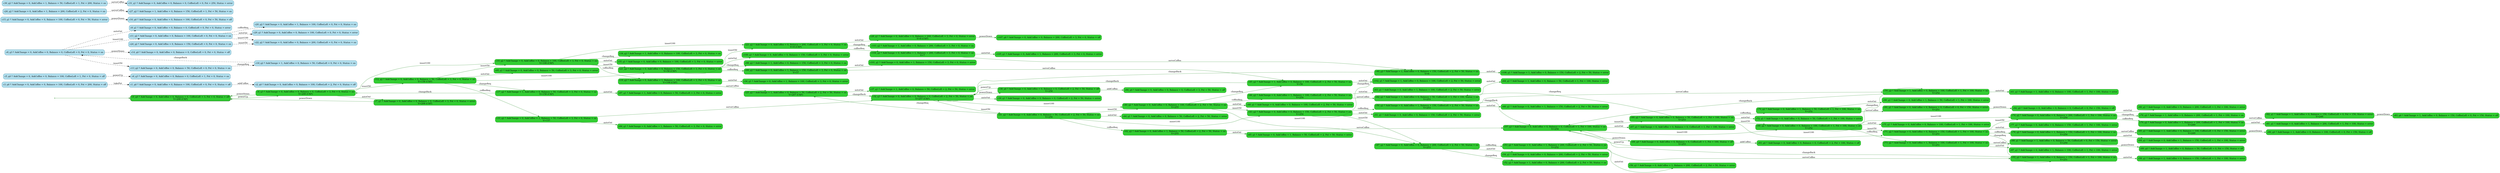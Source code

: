 digraph g {

	rankdir="LR"

	__invisible__[shape="point", color="forestgreen"]
	c0_q4[label="c0_q4 ≝ AskChange = 0, AskCoffee = 0, Balance = 0, CoffeeLeft = 3, Pot = 0, Status = off\nV=208 (CXP)", shape="box", style="rounded, filled", color="forestgreen", fillcolor="limegreen", penwidth=3] // Initial
	c4_q3[label="c4_q3 ≝ AskChange = 0, AskCoffee = 0, Balance = 0, CoffeeLeft = 3, Pot = 0, Status = on\nV=208 (CXP)", shape="box", style="rounded, filled", color="forestgreen", fillcolor="limegreen"]
	c7_q1[label="c7_q1 ≝ AskChange = 0, AskCoffee = 0, Balance = 0, CoffeeLeft = 3, Pot = 0, Status = error\nV=208 (CXP)", shape="box", style="rounded, filled", color="forestgreen", fillcolor="limegreen"]
	c10_q2[label="c10_q2 ≝ AskChange = 0, AskCoffee = 0, Balance = 100, CoffeeLeft = 3, Pot = 0, Status = on\nV=108 (CXP)", shape="box", style="rounded, filled", color="forestgreen", fillcolor="limegreen"]
	c19_q2[label="c19_q2 ≝ AskChange = 0, AskCoffee = 1, Balance = 100, CoffeeLeft = 3, Pot = 0, Status = on\nV=108 (CXP)", shape="box", style="rounded, filled", color="forestgreen", fillcolor="limegreen"]
	c25_q2[label="c25_q2 ≝ AskChange = 1, AskCoffee = 0, Balance = 50, CoffeeLeft = 2, Pot = 50, Status = on\nV=207 (CXP)", shape="box", style="rounded, filled", color="forestgreen", fillcolor="limegreen"]
	c32_q3[label="c32_q3 ≝ AskChange = 0, AskCoffee = 0, Balance = 0, CoffeeLeft = 2, Pot = 50, Status = on\nV=257 (CXP)", shape="box", style="rounded, filled", color="forestgreen", fillcolor="limegreen"]
	c38_q4[label="c38_q4 ≝ AskChange = 0, AskCoffee = 0, Balance = 0, CoffeeLeft = 2, Pot = 50, Status = off\nV=256", shape="box", style="rounded, filled", color="forestgreen", fillcolor="limegreen"]
	c94_q4[label="c94_q4 ≝ AskChange = 0, AskCoffee = 0, Balance = 0, CoffeeLeft = 3, Pot = 50, Status = off", shape="box", style="rounded, filled", color="forestgreen", fillcolor="limegreen"]
	c39_q1[label="c39_q1 ≝ AskChange = 0, AskCoffee = 0, Balance = 0, CoffeeLeft = 2, Pot = 50, Status = error", shape="box", style="rounded, filled", color="forestgreen", fillcolor="limegreen"]
	c40_q2[label="c40_q2 ≝ AskChange = 0, AskCoffee = 0, Balance = 100, CoffeeLeft = 2, Pot = 50, Status = on\nV=255", shape="box", style="rounded, filled", color="forestgreen", fillcolor="limegreen"]
	c45_q2[label="c45_q2 ≝ AskChange = 1, AskCoffee = 0, Balance = 100, CoffeeLeft = 2, Pot = 50, Status = on\nV=56", shape="box", style="rounded, filled", color="forestgreen", fillcolor="limegreen"]
	c102_q1[label="c102_q1 ≝ AskChange = 1, AskCoffee = 0, Balance = 100, CoffeeLeft = 2, Pot = 50, Status = error", shape="box", style="rounded, filled", color="forestgreen", fillcolor="limegreen"]
	c46_q2[label="c46_q2 ≝ AskChange = 0, AskCoffee = 1, Balance = 100, CoffeeLeft = 2, Pot = 50, Status = on\nV=254", shape="box", style="rounded, filled", color="forestgreen", fillcolor="limegreen"]
	c62_q2[label="c62_q2 ≝ AskChange = 1, AskCoffee = 0, Balance = 50, CoffeeLeft = 1, Pot = 100, Status = on\nV=253", shape="box", style="rounded, filled", color="forestgreen", fillcolor="limegreen"]
	c57_q3[label="c57_q3 ≝ AskChange = 0, AskCoffee = 0, Balance = 0, CoffeeLeft = 1, Pot = 100, Status = on\nV=254", shape="box", style="rounded, filled", color="forestgreen", fillcolor="limegreen"]
	c66_q4[label="c66_q4 ≝ AskChange = 0, AskCoffee = 0, Balance = 0, CoffeeLeft = 1, Pot = 100, Status = off\nV=253", shape="box", style="rounded, filled", color="forestgreen", fillcolor="limegreen"]
	c93_q4[label="c93_q4 ≝ AskChange = 0, AskCoffee = 0, Balance = 0, CoffeeLeft = 2, Pot = 100, Status = off", shape="box", style="rounded, filled", color="forestgreen", fillcolor="limegreen"]
	c67_q1[label="c67_q1 ≝ AskChange = 0, AskCoffee = 0, Balance = 0, CoffeeLeft = 1, Pot = 100, Status = error", shape="box", style="rounded, filled", color="forestgreen", fillcolor="limegreen"]
	c68_q2[label="c68_q2 ≝ AskChange = 0, AskCoffee = 0, Balance = 100, CoffeeLeft = 1, Pot = 100, Status = on\nV=252", shape="box", style="rounded, filled", color="forestgreen", fillcolor="limegreen"]
	c59_q2[label="c59_q2 ≝ AskChange = 1, AskCoffee = 0, Balance = 100, CoffeeLeft = 1, Pot = 100, Status = on\nV=252", shape="box", style="rounded, filled", color="forestgreen", fillcolor="limegreen"]
	c61_q1[label="c61_q1 ≝ AskChange = 1, AskCoffee = 0, Balance = 100, CoffeeLeft = 1, Pot = 100, Status = error", shape="box", style="rounded, filled", color="forestgreen", fillcolor="limegreen"]
	c73_q2[label="c73_q2 ≝ AskChange = 0, AskCoffee = 1, Balance = 100, CoffeeLeft = 1, Pot = 100, Status = on\nV=251", shape="box", style="rounded, filled", color="forestgreen", fillcolor="limegreen"]
	c87_q1[label="c87_q1 ≝ AskChange = 0, AskCoffee = 1, Balance = 100, CoffeeLeft = 1, Pot = 100, Status = error", shape="box", style="rounded, filled", color="forestgreen", fillcolor="limegreen"]
	c88_q1[label="c88_q1 ≝ AskChange = 1, AskCoffee = 0, Balance = 50, CoffeeLeft = 0, Pot = 150, Status = error\nV=250", shape="box", style="rounded, filled", color="forestgreen", fillcolor="limegreen"]
	c89_q4[label="c89_q4 ≝ AskChange = 1, AskCoffee = 0, Balance = 50, CoffeeLeft = 0, Pot = 150, Status = off", shape="box", style="rounded, filled", color="forestgreen", fillcolor="limegreen"]
	c74_q2[label="c74_q2 ≝ AskChange = 0, AskCoffee = 0, Balance = 200, CoffeeLeft = 1, Pot = 100, Status = on\nV=250", shape="box", style="rounded, filled", color="forestgreen", fillcolor="limegreen"]
	c78_q2[label="c78_q2 ≝ AskChange = 1, AskCoffee = 0, Balance = 200, CoffeeLeft = 1, Pot = 100, Status = on", shape="box", style="rounded, filled", color="forestgreen", fillcolor="limegreen"]
	c79_q2[label="c79_q2 ≝ AskChange = 0, AskCoffee = 1, Balance = 200, CoffeeLeft = 1, Pot = 100, Status = on\nV=249", shape="box", style="rounded, filled", color="forestgreen", fillcolor="limegreen"]
	c81_q1[label="c81_q1 ≝ AskChange = 0, AskCoffee = 1, Balance = 200, CoffeeLeft = 1, Pot = 100, Status = error", shape="box", style="rounded, filled", color="forestgreen", fillcolor="limegreen"]
	c82_q1[label="c82_q1 ≝ AskChange = 1, AskCoffee = 0, Balance = 150, CoffeeLeft = 0, Pot = 150, Status = error\nV=248", shape="box", style="rounded, filled", color="forestgreen", fillcolor="limegreen"]
	c83_q4[label="c83_q4 ≝ AskChange = 1, AskCoffee = 0, Balance = 150, CoffeeLeft = 0, Pot = 150, Status = off", shape="box", style="rounded, filled", color="forestgreen", fillcolor="limegreen"]
	c80_q1[label="c80_q1 ≝ AskChange = 0, AskCoffee = 0, Balance = 200, CoffeeLeft = 1, Pot = 100, Status = error", shape="box", style="rounded, filled", color="forestgreen", fillcolor="limegreen"]
	c71_q2[label="c71_q2 ≝ AskChange = 0, AskCoffee = 0, Balance = 150, CoffeeLeft = 1, Pot = 100, Status = on\nV=251", shape="box", style="rounded, filled", color="forestgreen", fillcolor="limegreen"]
	c55_q2[label="c55_q2 ≝ AskChange = 1, AskCoffee = 0, Balance = 150, CoffeeLeft = 1, Pot = 100, Status = on\nV=251", shape="box", style="rounded, filled", color="forestgreen", fillcolor="limegreen"]
	c58_q1[label="c58_q1 ≝ AskChange = 1, AskCoffee = 0, Balance = 150, CoffeeLeft = 1, Pot = 100, Status = error", shape="box", style="rounded, filled", color="forestgreen", fillcolor="limegreen"]
	c76_q2[label="c76_q2 ≝ AskChange = 0, AskCoffee = 1, Balance = 150, CoffeeLeft = 1, Pot = 100, Status = on\nV=250", shape="box", style="rounded, filled", color="forestgreen", fillcolor="limegreen"]
	c84_q1[label="c84_q1 ≝ AskChange = 0, AskCoffee = 1, Balance = 150, CoffeeLeft = 1, Pot = 100, Status = error", shape="box", style="rounded, filled", color="forestgreen", fillcolor="limegreen"]
	c85_q1[label="c85_q1 ≝ AskChange = 1, AskCoffee = 0, Balance = 100, CoffeeLeft = 0, Pot = 150, Status = error\nV=249", shape="box", style="rounded, filled", color="forestgreen", fillcolor="limegreen"]
	c86_q4[label="c86_q4 ≝ AskChange = 1, AskCoffee = 0, Balance = 100, CoffeeLeft = 0, Pot = 150, Status = off", shape="box", style="rounded, filled", color="forestgreen", fillcolor="limegreen"]
	c77_q1[label="c77_q1 ≝ AskChange = 0, AskCoffee = 0, Balance = 150, CoffeeLeft = 1, Pot = 100, Status = error", shape="box", style="rounded, filled", color="forestgreen", fillcolor="limegreen"]
	c75_q1[label="c75_q1 ≝ AskChange = 0, AskCoffee = 0, Balance = 100, CoffeeLeft = 1, Pot = 100, Status = error", shape="box", style="rounded, filled", color="forestgreen", fillcolor="limegreen"]
	c69_q2[label="c69_q2 ≝ AskChange = 0, AskCoffee = 0, Balance = 50, CoffeeLeft = 1, Pot = 100, Status = on\nV=253", shape="box", style="rounded, filled", color="forestgreen", fillcolor="limegreen"]
	c70_q2[label="c70_q2 ≝ AskChange = 0, AskCoffee = 1, Balance = 50, CoffeeLeft = 1, Pot = 100, Status = on\nV=252", shape="box", style="rounded, filled", color="forestgreen", fillcolor="limegreen"]
	c90_q1[label="c90_q1 ≝ AskChange = 0, AskCoffee = 1, Balance = 50, CoffeeLeft = 1, Pot = 100, Status = error", shape="box", style="rounded, filled", color="forestgreen", fillcolor="limegreen"]
	c91_q1[label="c91_q1 ≝ AskChange = 0, AskCoffee = 0, Balance = 0, CoffeeLeft = 0, Pot = 150, Status = error\nV=251", shape="box", style="rounded, filled", color="forestgreen", fillcolor="limegreen"]
	c92_q4[label="c92_q4 ≝ AskChange = 0, AskCoffee = 0, Balance = 0, CoffeeLeft = 0, Pot = 150, Status = off", shape="box", style="rounded, filled", color="forestgreen", fillcolor="limegreen"]
	c72_q1[label="c72_q1 ≝ AskChange = 0, AskCoffee = 0, Balance = 50, CoffeeLeft = 1, Pot = 100, Status = error", shape="box", style="rounded, filled", color="forestgreen", fillcolor="limegreen"]
	c64_q1[label="c64_q1 ≝ AskChange = 1, AskCoffee = 0, Balance = 50, CoffeeLeft = 1, Pot = 100, Status = error", shape="box", style="rounded, filled", color="forestgreen", fillcolor="limegreen"]
	c63_q1[label="c63_q1 ≝ AskChange = 0, AskCoffee = 1, Balance = 100, CoffeeLeft = 2, Pot = 50, Status = error", shape="box", style="rounded, filled", color="forestgreen", fillcolor="limegreen"]
	c47_q2[label="c47_q2 ≝ AskChange = 0, AskCoffee = 0, Balance = 200, CoffeeLeft = 2, Pot = 50, Status = on\nV=253", shape="box", style="rounded, filled", color="forestgreen", fillcolor="limegreen"]
	c52_q2[label="c52_q2 ≝ AskChange = 1, AskCoffee = 0, Balance = 200, CoffeeLeft = 2, Pot = 50, Status = on", shape="box", style="rounded, filled", color="forestgreen", fillcolor="limegreen"]
	c53_q2[label="c53_q2 ≝ AskChange = 0, AskCoffee = 1, Balance = 200, CoffeeLeft = 2, Pot = 50, Status = on\nV=252", shape="box", style="rounded, filled", color="forestgreen", fillcolor="limegreen"]
	c56_q1[label="c56_q1 ≝ AskChange = 0, AskCoffee = 1, Balance = 200, CoffeeLeft = 2, Pot = 50, Status = error", shape="box", style="rounded, filled", color="forestgreen", fillcolor="limegreen"]
	c54_q1[label="c54_q1 ≝ AskChange = 0, AskCoffee = 0, Balance = 200, CoffeeLeft = 2, Pot = 50, Status = error", shape="box", style="rounded, filled", color="forestgreen", fillcolor="limegreen"]
	c43_q2[label="c43_q2 ≝ AskChange = 0, AskCoffee = 0, Balance = 150, CoffeeLeft = 2, Pot = 50, Status = on\nV=254", shape="box", style="rounded, filled", color="forestgreen", fillcolor="limegreen"]
	c49_q2[label="c49_q2 ≝ AskChange = 1, AskCoffee = 0, Balance = 150, CoffeeLeft = 2, Pot = 50, Status = on\nV=6", shape="box", style="rounded, filled", color="forestgreen", fillcolor="limegreen"]
	c106_q1[label="c106_q1 ≝ AskChange = 1, AskCoffee = 0, Balance = 150, CoffeeLeft = 2, Pot = 50, Status = error", shape="box", style="rounded, filled", color="forestgreen", fillcolor="limegreen"]
	c50_q2[label="c50_q2 ≝ AskChange = 0, AskCoffee = 1, Balance = 150, CoffeeLeft = 2, Pot = 50, Status = on\nV=253", shape="box", style="rounded, filled", color="forestgreen", fillcolor="limegreen"]
	c60_q1[label="c60_q1 ≝ AskChange = 0, AskCoffee = 1, Balance = 150, CoffeeLeft = 2, Pot = 50, Status = error", shape="box", style="rounded, filled", color="forestgreen", fillcolor="limegreen"]
	c51_q1[label="c51_q1 ≝ AskChange = 0, AskCoffee = 0, Balance = 150, CoffeeLeft = 2, Pot = 50, Status = error", shape="box", style="rounded, filled", color="forestgreen", fillcolor="limegreen"]
	c48_q1[label="c48_q1 ≝ AskChange = 0, AskCoffee = 0, Balance = 100, CoffeeLeft = 2, Pot = 50, Status = error", shape="box", style="rounded, filled", color="forestgreen", fillcolor="limegreen"]
	c41_q2[label="c41_q2 ≝ AskChange = 0, AskCoffee = 0, Balance = 50, CoffeeLeft = 2, Pot = 50, Status = on\nV=256", shape="box", style="rounded, filled", color="forestgreen", fillcolor="limegreen"]
	c42_q2[label="c42_q2 ≝ AskChange = 0, AskCoffee = 1, Balance = 50, CoffeeLeft = 2, Pot = 50, Status = on\nV=255", shape="box", style="rounded, filled", color="forestgreen", fillcolor="limegreen"]
	c65_q1[label="c65_q1 ≝ AskChange = 0, AskCoffee = 1, Balance = 50, CoffeeLeft = 2, Pot = 50, Status = error", shape="box", style="rounded, filled", color="forestgreen", fillcolor="limegreen"]
	c44_q1[label="c44_q1 ≝ AskChange = 0, AskCoffee = 0, Balance = 50, CoffeeLeft = 2, Pot = 50, Status = error", shape="box", style="rounded, filled", color="forestgreen", fillcolor="limegreen"]
	c37_q1[label="c37_q1 ≝ AskChange = 1, AskCoffee = 0, Balance = 50, CoffeeLeft = 2, Pot = 50, Status = error", shape="box", style="rounded, filled", color="forestgreen", fillcolor="limegreen"]
	c36_q1[label="c36_q1 ≝ AskChange = 0, AskCoffee = 1, Balance = 100, CoffeeLeft = 3, Pot = 0, Status = error", shape="box", style="rounded, filled", color="forestgreen", fillcolor="limegreen"]
	c34_q2[label="c34_q2 ≝ AskChange = 1, AskCoffee = 0, Balance = 100, CoffeeLeft = 3, Pot = 0, Status = on", shape="box", style="rounded, filled", color="forestgreen", fillcolor="limegreen"]
	c23_q2[label="c23_q2 ≝ AskChange = 0, AskCoffee = 0, Balance = 200, CoffeeLeft = 3, Pot = 0, Status = on\nV=8 (CXP)", shape="box", style="rounded, filled", color="forestgreen", fillcolor="limegreen"]
	c28_q1[label="c28_q1 ≝ AskChange = 0, AskCoffee = 0, Balance = 200, CoffeeLeft = 3, Pot = 0, Status = error\nV=8 (CXP)", shape="box", style="rounded, filled", color="forestgreen", fillcolor="limegreen"]
	c107_q4[label="c107_q4 ≝ AskChange = 0, AskCoffee = 0, Balance = 200, CoffeeLeft = 3, Pot = 0, Status = off", shape="box", style="rounded, filled", color="forestgreen", fillcolor="limegreen"]
	c103_q2[label="c103_q2 ≝ AskChange = 1, AskCoffee = 0, Balance = 200, CoffeeLeft = 3, Pot = 0, Status = on", shape="box", style="rounded, filled", color="forestgreen", fillcolor="limegreen"]
	c104_q2[label="c104_q2 ≝ AskChange = 0, AskCoffee = 1, Balance = 200, CoffeeLeft = 3, Pot = 0, Status = on\nV=7", shape="box", style="rounded, filled", color="forestgreen", fillcolor="limegreen"]
	c105_q1[label="c105_q1 ≝ AskChange = 0, AskCoffee = 1, Balance = 200, CoffeeLeft = 3, Pot = 0, Status = error", shape="box", style="rounded, filled", color="forestgreen", fillcolor="limegreen"]
	c21_q2[label="c21_q2 ≝ AskChange = 0, AskCoffee = 0, Balance = 150, CoffeeLeft = 3, Pot = 0, Status = on\nV=58 (CXP)", shape="box", style="rounded, filled", color="forestgreen", fillcolor="limegreen"]
	c98_q2[label="c98_q2 ≝ AskChange = 1, AskCoffee = 0, Balance = 150, CoffeeLeft = 3, Pot = 0, Status = on", shape="box", style="rounded, filled", color="forestgreen", fillcolor="limegreen"]
	c99_q2[label="c99_q2 ≝ AskChange = 0, AskCoffee = 1, Balance = 150, CoffeeLeft = 3, Pot = 0, Status = on\nV=57", shape="box", style="rounded, filled", color="forestgreen", fillcolor="limegreen"]
	c101_q1[label="c101_q1 ≝ AskChange = 0, AskCoffee = 1, Balance = 150, CoffeeLeft = 3, Pot = 0, Status = error", shape="box", style="rounded, filled", color="forestgreen", fillcolor="limegreen"]
	c100_q1[label="c100_q1 ≝ AskChange = 0, AskCoffee = 0, Balance = 150, CoffeeLeft = 3, Pot = 0, Status = error", shape="box", style="rounded, filled", color="forestgreen", fillcolor="limegreen"]
	c35_q1[label="c35_q1 ≝ AskChange = 0, AskCoffee = 0, Balance = 100, CoffeeLeft = 3, Pot = 0, Status = error", shape="box", style="rounded, filled", color="forestgreen", fillcolor="limegreen"]
	c12_q2[label="c12_q2 ≝ AskChange = 0, AskCoffee = 0, Balance = 50, CoffeeLeft = 3, Pot = 0, Status = on\nV=158 (CXP)", shape="box", style="rounded, filled", color="forestgreen", fillcolor="limegreen"]
	c17_q2[label="c17_q2 ≝ AskChange = 1, AskCoffee = 0, Balance = 50, CoffeeLeft = 3, Pot = 0, Status = on\nV=158 (CXP)", shape="box", style="rounded, filled", color="forestgreen", fillcolor="limegreen"]
	c97_q1[label="c97_q1 ≝ AskChange = 1, AskCoffee = 0, Balance = 50, CoffeeLeft = 3, Pot = 0, Status = error", shape="box", style="rounded, filled", color="forestgreen", fillcolor="limegreen"]
	c33_q2[label="c33_q2 ≝ AskChange = 0, AskCoffee = 1, Balance = 50, CoffeeLeft = 3, Pot = 0, Status = on\nV=157", shape="box", style="rounded, filled", color="forestgreen", fillcolor="limegreen"]
	c96_q1[label="c96_q1 ≝ AskChange = 0, AskCoffee = 1, Balance = 50, CoffeeLeft = 3, Pot = 0, Status = error", shape="box", style="rounded, filled", color="forestgreen", fillcolor="limegreen"]
	c95_q1[label="c95_q1 ≝ AskChange = 0, AskCoffee = 0, Balance = 50, CoffeeLeft = 3, Pot = 0, Status = error", shape="box", style="rounded, filled", color="forestgreen", fillcolor="limegreen"]
	c1_q4[label="c1_q4 ≝ AskChange = 0, AskCoffee = 0, Balance = 100, CoffeeLeft = 0, Pot = 0, Status = off", shape="box", style="rounded, filled", color="deepskyblue4", fillcolor="lightblue2"]
	c2_q4[label="c2_q4 ≝ AskChange = 0, AskCoffee = 0, Balance = 100, CoffeeLeft = 2, Pot = 0, Status = off", shape="box", style="rounded, filled", color="deepskyblue4", fillcolor="lightblue2"]
	c3_q4[label="c3_q4 ≝ AskChange = 0, AskCoffee = 0, Balance = 100, CoffeeLeft = 0, Pot = 200, Status = off", shape="box", style="rounded, filled", color="deepskyblue4", fillcolor="lightblue2"]
	c5_q4[label="c5_q4 ≝ AskChange = 0, AskCoffee = 0, Balance = 100, CoffeeLeft = 1, Pot = 0, Status = off", shape="box", style="rounded, filled", color="deepskyblue4", fillcolor="lightblue2"]
	c6_q3[label="c6_q3 ≝ AskChange = 0, AskCoffee = 0, Balance = 0, CoffeeLeft = 1, Pot = 0, Status = on", shape="box", style="rounded, filled", color="deepskyblue4", fillcolor="lightblue2"]
	c8_q3[label="c8_q3 ≝ AskChange = 0, AskCoffee = 0, Balance = 0, CoffeeLeft = 0, Pot = 0, Status = on", shape="box", style="rounded, filled", color="deepskyblue4", fillcolor="lightblue2"]
	c9_q1[label="c9_q1 ≝ AskChange = 0, AskCoffee = 0, Balance = 0, CoffeeLeft = 0, Pot = 0, Status = error", shape="box", style="rounded, filled", color="deepskyblue4", fillcolor="lightblue2"]
	c11_q2[label="c11_q2 ≝ AskChange = 0, AskCoffee = 0, Balance = 100, CoffeeLeft = 0, Pot = 0, Status = on", shape="box", style="rounded, filled", color="deepskyblue4", fillcolor="lightblue2"]
	c13_q2[label="c13_q2 ≝ AskChange = 0, AskCoffee = 0, Balance = 50, CoffeeLeft = 0, Pot = 0, Status = on", shape="box", style="rounded, filled", color="deepskyblue4", fillcolor="lightblue2"]
	c14_q4[label="c14_q4 ≝ AskChange = 0, AskCoffee = 0, Balance = 0, CoffeeLeft = 0, Pot = 0, Status = off", shape="box", style="rounded, filled", color="deepskyblue4", fillcolor="lightblue2"]
	c15_q1[label="c15_q1 ≝ AskChange = 0, AskCoffee = 0, Balance = 100, CoffeeLeft = 0, Pot = 50, Status = error", shape="box", style="rounded, filled", color="deepskyblue4", fillcolor="lightblue2"]
	c16_q4[label="c16_q4 ≝ AskChange = 0, AskCoffee = 0, Balance = 100, CoffeeLeft = 0, Pot = 50, Status = off", shape="box", style="rounded, filled", color="deepskyblue4", fillcolor="lightblue2"]
	c18_q2[label="c18_q2 ≝ AskChange = 1, AskCoffee = 0, Balance = 50, CoffeeLeft = 0, Pot = 0, Status = on", shape="box", style="rounded, filled", color="deepskyblue4", fillcolor="lightblue2"]
	c20_q2[label="c20_q2 ≝ AskChange = 0, AskCoffee = 1, Balance = 100, CoffeeLeft = 0, Pot = 0, Status = on", shape="box", style="rounded, filled", color="deepskyblue4", fillcolor="lightblue2"]
	c22_q2[label="c22_q2 ≝ AskChange = 0, AskCoffee = 0, Balance = 200, CoffeeLeft = 0, Pot = 0, Status = on", shape="box", style="rounded, filled", color="deepskyblue4", fillcolor="lightblue2"]
	c24_q2[label="c24_q2 ≝ AskChange = 0, AskCoffee = 0, Balance = 150, CoffeeLeft = 0, Pot = 0, Status = on", shape="box", style="rounded, filled", color="deepskyblue4", fillcolor="lightblue2"]
	c26_q2[label="c26_q2 ≝ AskChange = 0, AskCoffee = 1, Balance = 200, CoffeeLeft = 2, Pot = 0, Status = on", shape="box", style="rounded, filled", color="deepskyblue4", fillcolor="lightblue2"]
	c27_q2[label="c27_q2 ≝ AskChange = 1, AskCoffee = 0, Balance = 150, CoffeeLeft = 1, Pot = 50, Status = on", shape="box", style="rounded, filled", color="deepskyblue4", fillcolor="lightblue2"]
	c29_q1[label="c29_q1 ≝ AskChange = 0, AskCoffee = 0, Balance = 100, CoffeeLeft = 0, Pot = 0, Status = error", shape="box", style="rounded, filled", color="deepskyblue4", fillcolor="lightblue2"]
	c30_q2[label="c30_q2 ≝ AskChange = 0, AskCoffee = 1, Balance = 50, CoffeeLeft = 1, Pot = 200, Status = on", shape="box", style="rounded, filled", color="deepskyblue4", fillcolor="lightblue2"]
	c31_q1[label="c31_q1 ≝ AskChange = 0, AskCoffee = 0, Balance = 0, CoffeeLeft = 0, Pot = 250, Status = error", shape="box", style="rounded, filled", color="deepskyblue4", fillcolor="lightblue2"]

	__invisible__ -> c0_q4[color="forestgreen"]
	c0_q4 -> c4_q3[label="powerUp", color="forestgreen"]
	c4_q3 -> c7_q1[label="autoOut", color="forestgreen"]
	c7_q1 -> c0_q4[label="powerDown", color="forestgreen"]
	c4_q3 -> c10_q2[label="insert100", color="forestgreen"]
	c10_q2 -> c19_q2[label="coffeeReq", color="forestgreen"]
	c19_q2 -> c25_q2[label="serveCoffee", color="forestgreen"]
	c25_q2 -> c32_q3[label="changeBack", color="forestgreen"]
	c32_q3 -> c38_q4[label="powerDown", color="forestgreen"]
	c38_q4 -> c94_q4[label="addCoffee", color="forestgreen"]
	c38_q4 -> c32_q3[label="powerUp", color="forestgreen"]
	c32_q3 -> c39_q1[label="autoOut", color="forestgreen"]
	c32_q3 -> c40_q2[label="insert100", color="forestgreen"]
	c40_q2 -> c45_q2[label="changeReq", color="forestgreen"]
	c45_q2 -> c32_q3[label="changeBack", color="forestgreen"]
	c45_q2 -> c102_q1[label="autoOut", color="forestgreen"]
	c40_q2 -> c46_q2[label="coffeeReq", color="forestgreen"]
	c46_q2 -> c62_q2[label="serveCoffee", color="forestgreen"]
	c62_q2 -> c57_q3[label="changeBack", color="forestgreen"]
	c57_q3 -> c66_q4[label="powerDown", color="forestgreen"]
	c66_q4 -> c93_q4[label="addCoffee", color="forestgreen"]
	c66_q4 -> c57_q3[label="powerUp", color="forestgreen"]
	c57_q3 -> c67_q1[label="autoOut", color="forestgreen"]
	c57_q3 -> c68_q2[label="insert100", color="forestgreen"]
	c68_q2 -> c59_q2[label="changeReq", color="forestgreen"]
	c59_q2 -> c57_q3[label="changeBack", color="forestgreen"]
	c59_q2 -> c61_q1[label="autoOut", color="forestgreen"]
	c68_q2 -> c73_q2[label="coffeeReq", color="forestgreen"]
	c73_q2 -> c87_q1[label="autoOut", color="forestgreen"]
	c73_q2 -> c88_q1[label="serveCoffee", color="forestgreen"]
	c88_q1 -> c89_q4[label="powerDown", color="forestgreen"]
	c68_q2 -> c74_q2[label="insert100", color="forestgreen"]
	c74_q2 -> c78_q2[label="changeReq", color="forestgreen"]
	c74_q2 -> c79_q2[label="coffeeReq", color="forestgreen"]
	c79_q2 -> c81_q1[label="autoOut", color="forestgreen"]
	c79_q2 -> c82_q1[label="serveCoffee", color="forestgreen"]
	c82_q1 -> c83_q4[label="powerDown", color="forestgreen"]
	c74_q2 -> c80_q1[label="autoOut", color="forestgreen"]
	c68_q2 -> c71_q2[label="insert50", color="forestgreen"]
	c71_q2 -> c55_q2[label="changeReq", color="forestgreen"]
	c55_q2 -> c57_q3[label="changeBack", color="forestgreen"]
	c55_q2 -> c58_q1[label="autoOut", color="forestgreen"]
	c71_q2 -> c76_q2[label="coffeeReq", color="forestgreen"]
	c76_q2 -> c84_q1[label="autoOut", color="forestgreen"]
	c76_q2 -> c85_q1[label="serveCoffee", color="forestgreen"]
	c85_q1 -> c86_q4[label="powerDown", color="forestgreen"]
	c71_q2 -> c74_q2[label="insert50", color="forestgreen"]
	c71_q2 -> c77_q1[label="autoOut", color="forestgreen"]
	c68_q2 -> c75_q1[label="autoOut", color="forestgreen"]
	c57_q3 -> c69_q2[label="insert50", color="forestgreen"]
	c69_q2 -> c62_q2[label="changeReq", color="forestgreen"]
	c69_q2 -> c70_q2[label="coffeeReq", color="forestgreen"]
	c70_q2 -> c90_q1[label="autoOut", color="forestgreen"]
	c70_q2 -> c91_q1[label="serveCoffee", color="forestgreen"]
	c91_q1 -> c92_q4[label="powerDown", color="forestgreen"]
	c69_q2 -> c71_q2[label="insert100", color="forestgreen"]
	c69_q2 -> c68_q2[label="insert50", color="forestgreen"]
	c69_q2 -> c72_q1[label="autoOut", color="forestgreen"]
	c62_q2 -> c64_q1[label="autoOut", color="forestgreen"]
	c46_q2 -> c63_q1[label="autoOut", color="forestgreen"]
	c40_q2 -> c47_q2[label="insert100", color="forestgreen"]
	c47_q2 -> c52_q2[label="changeReq", color="forestgreen"]
	c47_q2 -> c53_q2[label="coffeeReq", color="forestgreen"]
	c53_q2 -> c55_q2[label="serveCoffee", color="forestgreen"]
	c53_q2 -> c56_q1[label="autoOut", color="forestgreen"]
	c47_q2 -> c54_q1[label="autoOut", color="forestgreen"]
	c40_q2 -> c43_q2[label="insert50", color="forestgreen"]
	c43_q2 -> c49_q2[label="changeReq", color="forestgreen"]
	c49_q2 -> c32_q3[label="changeBack", color="forestgreen"]
	c49_q2 -> c106_q1[label="autoOut", color="forestgreen"]
	c43_q2 -> c50_q2[label="coffeeReq", color="forestgreen"]
	c50_q2 -> c59_q2[label="serveCoffee", color="forestgreen"]
	c50_q2 -> c60_q1[label="autoOut", color="forestgreen"]
	c43_q2 -> c47_q2[label="insert50", color="forestgreen"]
	c43_q2 -> c51_q1[label="autoOut", color="forestgreen"]
	c40_q2 -> c48_q1[label="autoOut", color="forestgreen"]
	c32_q3 -> c41_q2[label="insert50", color="forestgreen"]
	c41_q2 -> c25_q2[label="changeReq", color="forestgreen"]
	c41_q2 -> c42_q2[label="coffeeReq", color="forestgreen"]
	c42_q2 -> c57_q3[label="serveCoffee", color="forestgreen"]
	c42_q2 -> c65_q1[label="autoOut", color="forestgreen"]
	c41_q2 -> c43_q2[label="insert100", color="forestgreen"]
	c41_q2 -> c40_q2[label="insert50", color="forestgreen"]
	c41_q2 -> c44_q1[label="autoOut", color="forestgreen"]
	c25_q2 -> c37_q1[label="autoOut", color="forestgreen"]
	c19_q2 -> c36_q1[label="autoOut", color="forestgreen"]
	c10_q2 -> c34_q2[label="changeReq", color="forestgreen"]
	c10_q2 -> c23_q2[label="insert100", color="forestgreen"]
	c23_q2 -> c28_q1[label="autoOut", color="forestgreen"]
	c28_q1 -> c107_q4[label="powerDown", color="forestgreen"]
	c23_q2 -> c103_q2[label="changeReq", color="forestgreen"]
	c23_q2 -> c104_q2[label="coffeeReq", color="forestgreen"]
	c104_q2 -> c49_q2[label="serveCoffee", color="forestgreen"]
	c104_q2 -> c105_q1[label="autoOut", color="forestgreen"]
	c10_q2 -> c21_q2[label="insert50", color="forestgreen"]
	c21_q2 -> c23_q2[label="insert50", color="forestgreen"]
	c21_q2 -> c98_q2[label="changeReq", color="forestgreen"]
	c21_q2 -> c99_q2[label="coffeeReq", color="forestgreen"]
	c99_q2 -> c45_q2[label="serveCoffee", color="forestgreen"]
	c99_q2 -> c101_q1[label="autoOut", color="forestgreen"]
	c21_q2 -> c100_q1[label="autoOut", color="forestgreen"]
	c10_q2 -> c35_q1[label="autoOut", color="forestgreen"]
	c4_q3 -> c12_q2[label="insert50", color="forestgreen"]
	c12_q2 -> c17_q2[label="changeReq", color="forestgreen"]
	c17_q2 -> c4_q3[label="changeBack", color="forestgreen"]
	c17_q2 -> c97_q1[label="autoOut", color="forestgreen"]
	c12_q2 -> c21_q2[label="insert100", color="forestgreen"]
	c12_q2 -> c33_q2[label="coffeeReq", color="forestgreen"]
	c33_q2 -> c32_q3[label="serveCoffee", color="forestgreen"]
	c33_q2 -> c96_q1[label="autoOut", color="forestgreen"]
	c12_q2 -> c10_q2[label="insert50", color="forestgreen"]
	c12_q2 -> c95_q1[label="autoOut", color="forestgreen"]
	c4_q3 -> c0_q4[label="powerDown", color="forestgreen"]
	c1_q4 -> c2_q4[label="addCoffee", color="black", style="dashed"]
	c3_q4 -> c1_q4[label="takePot", color="black", style="dashed"]
	c5_q4 -> c6_q3[label="powerUp", color="black", style="dashed"]
	c8_q3 -> c9_q1[label="autoOut", color="black", style="dashed"]
	c8_q3 -> c11_q2[label="insert100", color="black", style="dashed"]
	c8_q3 -> c13_q2[label="insert50", color="black", style="dashed"]
	c8_q3 -> c14_q4[label="powerDown", color="black", style="dashed"]
	c15_q1 -> c16_q4[label="powerDown", color="black", style="dashed"]
	c13_q2 -> c18_q2[label="changeReq", color="black", style="dashed"]
	c11_q2 -> c20_q2[label="coffeeReq", color="black", style="dashed"]
	c11_q2 -> c22_q2[label="insert100", color="black", style="dashed"]
	c24_q2 -> c22_q2[label="insert50", color="black", style="dashed"]
	c26_q2 -> c27_q2[label="serveCoffee", color="black", style="dashed"]
	c11_q2 -> c29_q1[label="autoOut", color="black", style="dashed"]
	c30_q2 -> c31_q1[label="serveCoffee", color="black", style="dashed"]
	c18_q2 -> c8_q3[label="changeBack", color="black", style="dashed"]

}
